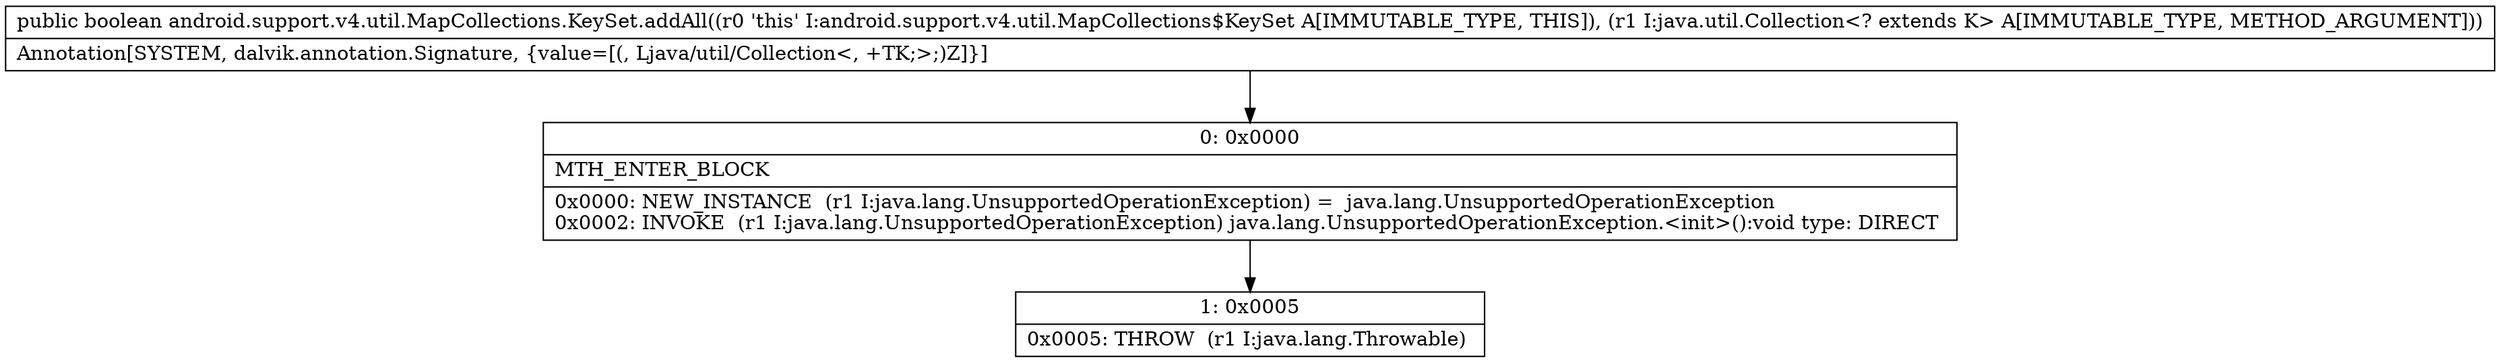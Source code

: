 digraph "CFG forandroid.support.v4.util.MapCollections.KeySet.addAll(Ljava\/util\/Collection;)Z" {
Node_0 [shape=record,label="{0\:\ 0x0000|MTH_ENTER_BLOCK\l|0x0000: NEW_INSTANCE  (r1 I:java.lang.UnsupportedOperationException) =  java.lang.UnsupportedOperationException \l0x0002: INVOKE  (r1 I:java.lang.UnsupportedOperationException) java.lang.UnsupportedOperationException.\<init\>():void type: DIRECT \l}"];
Node_1 [shape=record,label="{1\:\ 0x0005|0x0005: THROW  (r1 I:java.lang.Throwable) \l}"];
MethodNode[shape=record,label="{public boolean android.support.v4.util.MapCollections.KeySet.addAll((r0 'this' I:android.support.v4.util.MapCollections$KeySet A[IMMUTABLE_TYPE, THIS]), (r1 I:java.util.Collection\<? extends K\> A[IMMUTABLE_TYPE, METHOD_ARGUMENT]))  | Annotation[SYSTEM, dalvik.annotation.Signature, \{value=[(, Ljava\/util\/Collection\<, +TK;\>;)Z]\}]\l}"];
MethodNode -> Node_0;
Node_0 -> Node_1;
}

